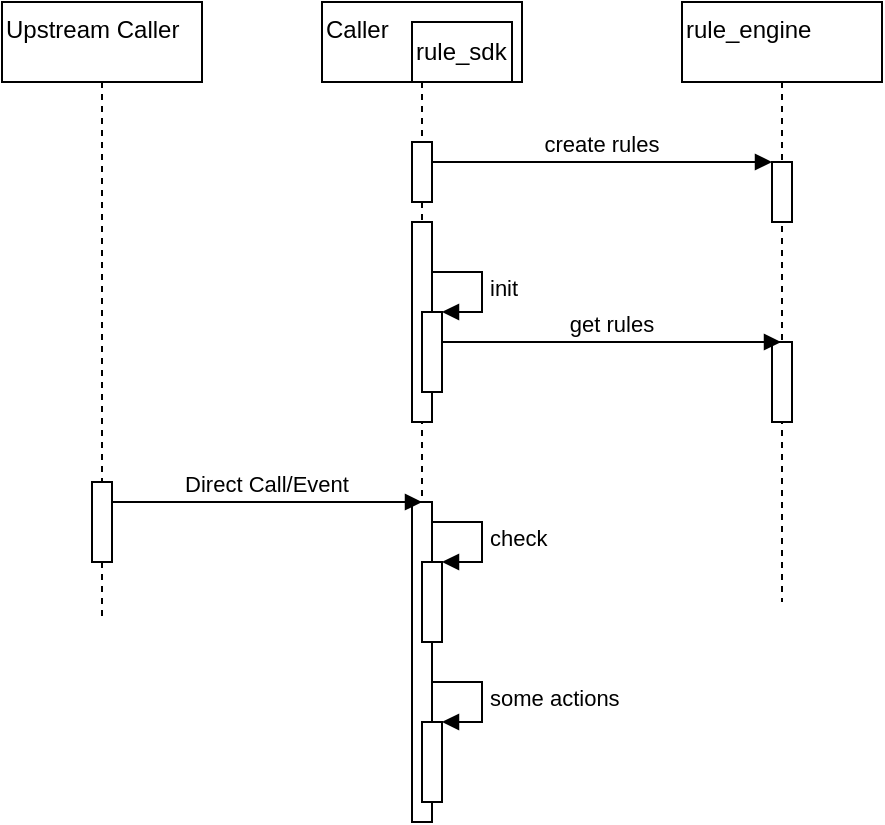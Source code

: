 <mxfile version="13.9.2" type="github">
  <diagram id="kgpKYQtTHZ0yAKxKKP6v" name="Page-1">
    <mxGraphModel dx="1426" dy="803" grid="1" gridSize="10" guides="1" tooltips="1" connect="1" arrows="1" fold="1" page="1" pageScale="1" pageWidth="850" pageHeight="1100" math="0" shadow="0">
      <root>
        <mxCell id="0" />
        <mxCell id="1" parent="0" />
        <mxCell id="3nuBFxr9cyL0pnOWT2aG-1" value="Caller" style="shape=umlLifeline;perimeter=lifelinePerimeter;container=1;collapsible=0;recursiveResize=0;rounded=0;shadow=0;strokeWidth=1;align=left;verticalAlign=top;" parent="1" vertex="1">
          <mxGeometry x="320" y="90" width="100" height="410" as="geometry" />
        </mxCell>
        <mxCell id="3nuBFxr9cyL0pnOWT2aG-2" value="" style="points=[];perimeter=orthogonalPerimeter;rounded=0;shadow=0;strokeWidth=1;" parent="3nuBFxr9cyL0pnOWT2aG-1" vertex="1">
          <mxGeometry x="45" y="70" width="10" height="30" as="geometry" />
        </mxCell>
        <mxCell id="gB40epGpD8_g3JiQJvZ8-1" value="rule_sdk" style="rounded=0;whiteSpace=wrap;html=1;align=left;" vertex="1" parent="3nuBFxr9cyL0pnOWT2aG-1">
          <mxGeometry x="45" y="10" width="50" height="30" as="geometry" />
        </mxCell>
        <mxCell id="gB40epGpD8_g3JiQJvZ8-14" value="init" style="edgeStyle=orthogonalEdgeStyle;html=1;align=left;spacingLeft=2;endArrow=block;rounded=0;entryX=1;entryY=0;" edge="1" target="gB40epGpD8_g3JiQJvZ8-13" parent="3nuBFxr9cyL0pnOWT2aG-1">
          <mxGeometry relative="1" as="geometry">
            <mxPoint x="55" y="135" as="sourcePoint" />
            <Array as="points">
              <mxPoint x="80" y="135" />
            </Array>
          </mxGeometry>
        </mxCell>
        <mxCell id="gB40epGpD8_g3JiQJvZ8-18" value="" style="points=[];perimeter=orthogonalPerimeter;rounded=0;shadow=0;strokeWidth=1;" vertex="1" parent="3nuBFxr9cyL0pnOWT2aG-1">
          <mxGeometry x="45" y="110" width="10" height="100" as="geometry" />
        </mxCell>
        <mxCell id="gB40epGpD8_g3JiQJvZ8-13" value="" style="html=1;points=[];perimeter=orthogonalPerimeter;align=left;" vertex="1" parent="3nuBFxr9cyL0pnOWT2aG-1">
          <mxGeometry x="50" y="155" width="10" height="40" as="geometry" />
        </mxCell>
        <mxCell id="gB40epGpD8_g3JiQJvZ8-25" value="" style="points=[];perimeter=orthogonalPerimeter;rounded=0;shadow=0;strokeWidth=1;" vertex="1" parent="3nuBFxr9cyL0pnOWT2aG-1">
          <mxGeometry x="45" y="250" width="10" height="160" as="geometry" />
        </mxCell>
        <mxCell id="gB40epGpD8_g3JiQJvZ8-27" value="" style="html=1;points=[];perimeter=orthogonalPerimeter;align=left;" vertex="1" parent="3nuBFxr9cyL0pnOWT2aG-1">
          <mxGeometry x="50" y="280" width="10" height="40" as="geometry" />
        </mxCell>
        <mxCell id="gB40epGpD8_g3JiQJvZ8-28" value="check" style="edgeStyle=orthogonalEdgeStyle;html=1;align=left;spacingLeft=2;endArrow=block;rounded=0;entryX=1;entryY=0;" edge="1" target="gB40epGpD8_g3JiQJvZ8-27" parent="3nuBFxr9cyL0pnOWT2aG-1">
          <mxGeometry relative="1" as="geometry">
            <mxPoint x="55" y="260" as="sourcePoint" />
            <Array as="points">
              <mxPoint x="80" y="260" />
            </Array>
          </mxGeometry>
        </mxCell>
        <mxCell id="gB40epGpD8_g3JiQJvZ8-32" value="" style="html=1;points=[];perimeter=orthogonalPerimeter;align=left;" vertex="1" parent="3nuBFxr9cyL0pnOWT2aG-1">
          <mxGeometry x="50" y="360" width="10" height="40" as="geometry" />
        </mxCell>
        <mxCell id="gB40epGpD8_g3JiQJvZ8-33" value="some actions" style="edgeStyle=orthogonalEdgeStyle;html=1;align=left;spacingLeft=2;endArrow=block;rounded=0;entryX=1;entryY=0;" edge="1" target="gB40epGpD8_g3JiQJvZ8-32" parent="3nuBFxr9cyL0pnOWT2aG-1">
          <mxGeometry relative="1" as="geometry">
            <mxPoint x="55" y="340" as="sourcePoint" />
            <Array as="points">
              <mxPoint x="80" y="340" />
            </Array>
          </mxGeometry>
        </mxCell>
        <mxCell id="3nuBFxr9cyL0pnOWT2aG-5" value="rule_engine" style="shape=umlLifeline;perimeter=lifelinePerimeter;container=1;collapsible=0;recursiveResize=0;rounded=0;shadow=0;strokeWidth=1;align=left;verticalAlign=top;" parent="1" vertex="1">
          <mxGeometry x="500" y="90" width="100" height="300" as="geometry" />
        </mxCell>
        <mxCell id="3nuBFxr9cyL0pnOWT2aG-6" value="" style="points=[];perimeter=orthogonalPerimeter;rounded=0;shadow=0;strokeWidth=1;" parent="3nuBFxr9cyL0pnOWT2aG-5" vertex="1">
          <mxGeometry x="45" y="80" width="10" height="30" as="geometry" />
        </mxCell>
        <mxCell id="gB40epGpD8_g3JiQJvZ8-17" value="" style="points=[];perimeter=orthogonalPerimeter;rounded=0;shadow=0;strokeWidth=1;" vertex="1" parent="3nuBFxr9cyL0pnOWT2aG-5">
          <mxGeometry x="45" y="170" width="10" height="40" as="geometry" />
        </mxCell>
        <mxCell id="3nuBFxr9cyL0pnOWT2aG-8" value="create rules" style="verticalAlign=bottom;endArrow=block;entryX=0;entryY=0;shadow=0;strokeWidth=1;" parent="1" source="3nuBFxr9cyL0pnOWT2aG-2" target="3nuBFxr9cyL0pnOWT2aG-6" edge="1">
          <mxGeometry relative="1" as="geometry">
            <mxPoint x="475" y="170" as="sourcePoint" />
          </mxGeometry>
        </mxCell>
        <mxCell id="gB40epGpD8_g3JiQJvZ8-15" value="get rules" style="verticalAlign=bottom;endArrow=block;shadow=0;strokeWidth=1;" edge="1" parent="1" target="3nuBFxr9cyL0pnOWT2aG-5">
          <mxGeometry relative="1" as="geometry">
            <mxPoint x="380" y="260.0" as="sourcePoint" />
            <mxPoint x="540" y="260" as="targetPoint" />
          </mxGeometry>
        </mxCell>
        <mxCell id="gB40epGpD8_g3JiQJvZ8-19" value="Upstream Caller" style="shape=umlLifeline;perimeter=lifelinePerimeter;container=1;collapsible=0;recursiveResize=0;rounded=0;shadow=0;strokeWidth=1;align=left;verticalAlign=top;" vertex="1" parent="1">
          <mxGeometry x="160" y="90" width="100" height="310" as="geometry" />
        </mxCell>
        <mxCell id="gB40epGpD8_g3JiQJvZ8-23" value="" style="points=[];perimeter=orthogonalPerimeter;rounded=0;shadow=0;strokeWidth=1;" vertex="1" parent="gB40epGpD8_g3JiQJvZ8-19">
          <mxGeometry x="45" y="240" width="10" height="40" as="geometry" />
        </mxCell>
        <mxCell id="gB40epGpD8_g3JiQJvZ8-26" value="Direct Call/Event" style="verticalAlign=bottom;endArrow=block;shadow=0;strokeWidth=1;" edge="1" parent="1">
          <mxGeometry relative="1" as="geometry">
            <mxPoint x="215" y="340" as="sourcePoint" />
            <mxPoint x="370" y="340" as="targetPoint" />
          </mxGeometry>
        </mxCell>
      </root>
    </mxGraphModel>
  </diagram>
</mxfile>
